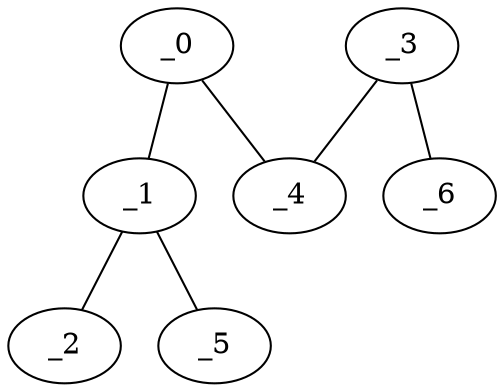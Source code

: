 graph MP1_0036 {
	_0	 [x="1.86683",
		y="2.01362"];
	_1	 [x="2.5",
		y="2.99"];
	_0 -- _1;
	_4	 [x="0.730895",
		y="3.36302"];
	_0 -- _4;
	_2	 [x="2.51219",
		y="0.984745"];
	_1 -- _2;
	_5	 [x="0.51258",
		y="2.97519"];
	_1 -- _5;
	_3	 [x="0.52",
		y="0.49"];
	_3 -- _4;
	_6	 [x="1.50192",
		y="2.7669"];
	_3 -- _6;
}
